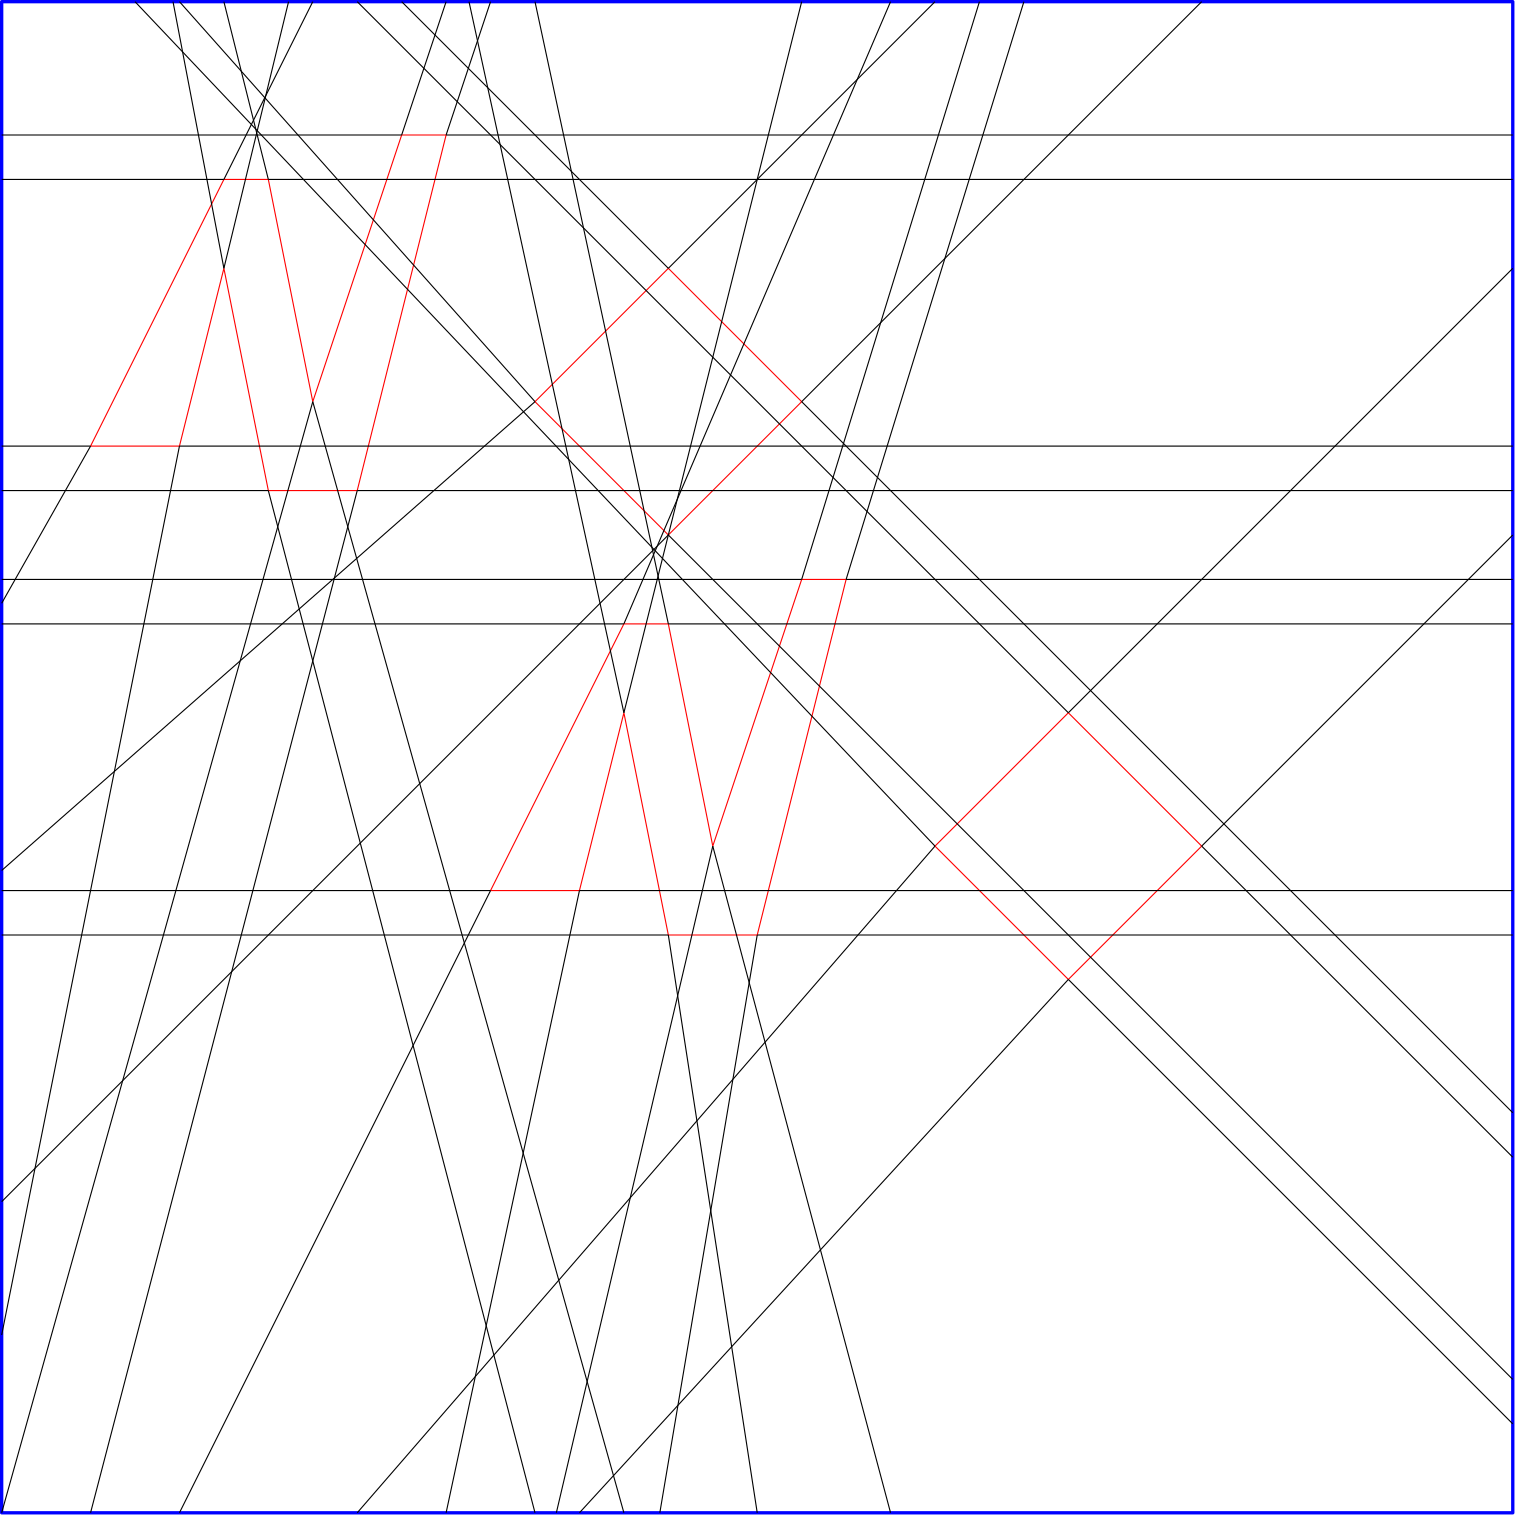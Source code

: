 <?xml version="1.0"?>
<!DOCTYPE ipe SYSTEM "ipe.dtd">
<ipe version="70218" creator="Ipe 7.2.18">
<info created="D:20200619161352" modified="D:20210707113316"/>
<ipestyle name="basic">
<symbol name="arrow/arc(spx)">
<path stroke="sym-stroke" fill="sym-stroke" pen="sym-pen">
0 0 m
-1 0.333 l
-1 -0.333 l
h
</path>
</symbol>
<symbol name="arrow/farc(spx)">
<path stroke="sym-stroke" fill="white" pen="sym-pen">
0 0 m
-1 0.333 l
-1 -0.333 l
h
</path>
</symbol>
<symbol name="arrow/ptarc(spx)">
<path stroke="sym-stroke" fill="sym-stroke" pen="sym-pen">
0 0 m
-1 0.333 l
-0.8 0 l
-1 -0.333 l
h
</path>
</symbol>
<symbol name="arrow/fptarc(spx)">
<path stroke="sym-stroke" fill="white" pen="sym-pen">
0 0 m
-1 0.333 l
-0.8 0 l
-1 -0.333 l
h
</path>
</symbol>
<symbol name="mark/circle(sx)" transformations="translations">
<path fill="sym-stroke">
0.6 0 0 0.6 0 0 e
0.4 0 0 0.4 0 0 e
</path>
</symbol>
<symbol name="mark/disk(sx)" transformations="translations">
<path fill="sym-stroke">
0.6 0 0 0.6 0 0 e
</path>
</symbol>
<symbol name="mark/fdisk(sfx)" transformations="translations">
<group>
<path fill="sym-fill">
0.5 0 0 0.5 0 0 e
</path>
<path fill="sym-stroke" fillrule="eofill">
0.6 0 0 0.6 0 0 e
0.4 0 0 0.4 0 0 e
</path>
</group>
</symbol>
<symbol name="mark/box(sx)" transformations="translations">
<path fill="sym-stroke" fillrule="eofill">
-0.6 -0.6 m
0.6 -0.6 l
0.6 0.6 l
-0.6 0.6 l
h
-0.4 -0.4 m
0.4 -0.4 l
0.4 0.4 l
-0.4 0.4 l
h
</path>
</symbol>
<symbol name="mark/square(sx)" transformations="translations">
<path fill="sym-stroke">
-0.6 -0.6 m
0.6 -0.6 l
0.6 0.6 l
-0.6 0.6 l
h
</path>
</symbol>
<symbol name="mark/fsquare(sfx)" transformations="translations">
<group>
<path fill="sym-fill">
-0.5 -0.5 m
0.5 -0.5 l
0.5 0.5 l
-0.5 0.5 l
h
</path>
<path fill="sym-stroke" fillrule="eofill">
-0.6 -0.6 m
0.6 -0.6 l
0.6 0.6 l
-0.6 0.6 l
h
-0.4 -0.4 m
0.4 -0.4 l
0.4 0.4 l
-0.4 0.4 l
h
</path>
</group>
</symbol>
<symbol name="mark/cross(sx)" transformations="translations">
<group>
<path fill="sym-stroke">
-0.43 -0.57 m
0.57 0.43 l
0.43 0.57 l
-0.57 -0.43 l
h
</path>
<path fill="sym-stroke">
-0.43 0.57 m
0.57 -0.43 l
0.43 -0.57 l
-0.57 0.43 l
h
</path>
</group>
</symbol>
<symbol name="arrow/fnormal(spx)">
<path stroke="sym-stroke" fill="white" pen="sym-pen">
0 0 m
-1 0.333 l
-1 -0.333 l
h
</path>
</symbol>
<symbol name="arrow/pointed(spx)">
<path stroke="sym-stroke" fill="sym-stroke" pen="sym-pen">
0 0 m
-1 0.333 l
-0.8 0 l
-1 -0.333 l
h
</path>
</symbol>
<symbol name="arrow/fpointed(spx)">
<path stroke="sym-stroke" fill="white" pen="sym-pen">
0 0 m
-1 0.333 l
-0.8 0 l
-1 -0.333 l
h
</path>
</symbol>
<symbol name="arrow/linear(spx)">
<path stroke="sym-stroke" pen="sym-pen">
-1 0.333 m
0 0 l
-1 -0.333 l
</path>
</symbol>
<symbol name="arrow/fdouble(spx)">
<path stroke="sym-stroke" fill="white" pen="sym-pen">
0 0 m
-1 0.333 l
-1 -0.333 l
h
-1 0 m
-2 0.333 l
-2 -0.333 l
h
</path>
</symbol>
<symbol name="arrow/double(spx)">
<path stroke="sym-stroke" fill="sym-stroke" pen="sym-pen">
0 0 m
-1 0.333 l
-1 -0.333 l
h
-1 0 m
-2 0.333 l
-2 -0.333 l
h
</path>
</symbol>
<pen name="heavier" value="0.8"/>
<pen name="fat" value="1.2"/>
<pen name="ultrafat" value="2"/>
<symbolsize name="large" value="5"/>
<symbolsize name="small" value="2"/>
<symbolsize name="tiny" value="1.1"/>
<arrowsize name="large" value="10"/>
<arrowsize name="small" value="5"/>
<arrowsize name="tiny" value="3"/>
<color name="red" value="1 0 0"/>
<color name="blue" value="0 0 1"/>
<color name="green" value="0 1 0"/>
<color name="yellow" value="1 1 0"/>
<color name="orange" value="1 0.647 0"/>
<color name="gold" value="1 0.843 0"/>
<color name="purple" value="0.627 0.125 0.941"/>
<color name="gray" value="0.745"/>
<color name="brown" value="0.647 0.165 0.165"/>
<color name="navy" value="0 0 0.502"/>
<color name="pink" value="1 0.753 0.796"/>
<color name="seagreen" value="0.18 0.545 0.341"/>
<color name="turquoise" value="0.251 0.878 0.816"/>
<color name="violet" value="0.933 0.51 0.933"/>
<color name="darkblue" value="0 0 0.545"/>
<color name="darkcyan" value="0 0.545 0.545"/>
<color name="darkgray" value="0.663"/>
<color name="darkgreen" value="0 0.392 0"/>
<color name="darkmagenta" value="0.545 0 0.545"/>
<color name="darkorange" value="1 0.549 0"/>
<color name="darkred" value="0.545 0 0"/>
<color name="lightblue" value="0.678 0.847 0.902"/>
<color name="lightcyan" value="0.878 1 1"/>
<color name="lightgray" value="0.827"/>
<color name="lightgreen" value="0.565 0.933 0.565"/>
<color name="lightyellow" value="1 1 0.878"/>
<dashstyle name="dotted" value="[1 3] 0"/>
<dashstyle name="dashed" value="[4] 0"/>
<dashstyle name="dash dotted" value="[4 2 1 2] 0"/>
<dashstyle name="dash dot dotted" value="[4 2 1 2 1 2] 0"/>
<textsize name="large" value="\large"/>
<textsize name="small" value="\small"/>
<textsize name="tiny" value="\tiny"/>
<textsize name="Large" value="\Large"/>
<textsize name="LARGE" value="\LARGE"/>
<textsize name="huge" value="\huge"/>
<textsize name="Huge" value="\Huge"/>
<textsize name="footnote" value="\footnotesize"/>
<textstyle name="center" begin="\begin{center}" end="\end{center}"/>
<textstyle name="itemize" begin="\begin{itemize}" end="\end{itemize}"/>
<textstyle name="item" begin="\begin{itemize}\item{}" end="\end{itemize}"/>
<gridsize name="4 pts" value="4"/>
<gridsize name="8 pts (~3 mm)" value="8"/>
<gridsize name="16 pts (~6 mm)" value="16"/>
<gridsize name="32 pts (~12 mm)" value="32"/>
<gridsize name="10 pts (~3.5 mm)" value="10"/>
<gridsize name="20 pts (~7 mm)" value="20"/>
<gridsize name="14 pts (~5 mm)" value="14"/>
<gridsize name="28 pts (~10 mm)" value="28"/>
<gridsize name="56 pts (~20 mm)" value="56"/>
<anglesize name="90 deg" value="90"/>
<anglesize name="60 deg" value="60"/>
<anglesize name="45 deg" value="45"/>
<anglesize name="30 deg" value="30"/>
<anglesize name="22.5 deg" value="22.5"/>
<tiling name="falling" angle="-60" step="4" width="1"/>
<tiling name="rising" angle="30" step="4" width="1"/>
</ipestyle>
<page>
<layer name="alpha"/>
<view layers="alpha" active="alpha"/>
<path layer="alpha" matrix="2.125 0 0 2.125 0 0" stroke="blue" pen="fat">
-128 128 m
-128 -128 l
128 -128 l
128 128 l
h
</path>
<path stroke="red">
-240 112 m
-192 208 l
-176 208 l
-160 128 l
-128 224 l
-112 224 l
-144 96 l
-176 96 l
-192 176 l
-208 112 l
h
</path>
<path stroke="red">
-80 128 m
-32 176 l
16 128 l
-32 80 l
h
</path>
<path matrix="1 0 0 1 144 -160" stroke="red">
-240 112 m
-192 208 l
-176 208 l
-160 128 l
-128 224 l
-112 224 l
-144 96 l
-176 96 l
-192 176 l
-208 112 l
h
</path>
<path matrix="1 0 0 1 144 -160" stroke="red">
-80 128 m
-32 176 l
16 128 l
-32 80 l
h
</path>
<path stroke="black">
-192 208 m
-160 272 l
</path>
<path stroke="black">
-176 208 m
-192 272 l
</path>
<path stroke="black">
-192 208 m
-272 208 l
</path>
<path stroke="black">
-176 208 m
272 208 l
</path>
<path stroke="black">
-128 224 m
-112 272 l
</path>
<path stroke="black">
-112 224 m
-96 272 l
</path>
<path stroke="black">
-144 96 m
-240 -272 l
</path>
<path stroke="black">
-176 96 m
-80 -272 l
</path>
<path stroke="black">
-144 96 m
272 96 l
</path>
<path stroke="black">
-176 96 m
-272 96 l
</path>
<path stroke="black">
-208 112 m
-272 -208 l
</path>
<path stroke="black">
-240 112 m
-272 112 l
</path>
<path stroke="black">
-208 112 m
272 112 l
</path>
<path stroke="black">
-160 128 m
-48 -272 l
</path>
<path stroke="black">
-160 128 m
-272 -272 l
</path>
<path stroke="black">
-32 176 m
-128 272 l
</path>
<path stroke="black">
-32 176 m
64 272 l
</path>
<path stroke="black">
16 128 m
160 272 l
</path>
<path stroke="black">
16 128 m
272 -128 l
</path>
<path stroke="black">
-32 80 m
-272 -160 l
</path>
<path stroke="black">
-32 48 m
-80 272 l
</path>
<path stroke="black">
-48 48 m
48 272 l
</path>
<path stroke="black">
-48 48 m
-272 48 l
</path>
<path stroke="black">
-32 48 m
272 48 l
</path>
<path stroke="black">
16 64 m
80 272 l
</path>
<path stroke="black">
32 64 m
96 272 l
</path>
<path stroke="black">
-32 -64 m
0 -272 l
</path>
<path stroke="black">
0 -64 m
272 -64 l
</path>
<path stroke="black">
-32 -64 m
-272 -64 l
</path>
<path stroke="black">
-96 -48 m
-272 -48 l
</path>
<path stroke="black">
-64 -48 m
272 -48 l
</path>
<path stroke="black">
-64 -48 m
-112 -272 l
</path>
<path stroke="black">
-96 -48 m
-208 -272 l
</path>
<path stroke="black">
-16 -32 m
48 -272 l
</path>
<path stroke="black">
-48 16 m
16 272 l
</path>
<path stroke="black">
112 16 m
-144 272 l
</path>
<path stroke="black">
160 -32 m
272 -144 l
</path>
<path stroke="black">
112 16 m
272 176 l
</path>
<path stroke="black">
160 -32 m
272 80 l
</path>
<path stroke="black">
64 -32 m
-144 -272 l
</path>
<path stroke="black">
112 -80 m
-64 -272 l
</path>
<path stroke="black">
32 64 m
272 64 l
</path>
<path stroke="black">
16 64 m
-272 64 l
</path>
<path stroke="black">
-128 224 m
-272 224 l
</path>
<path stroke="black">
-112 224 m
272 224 l
</path>
<path stroke="black">
112 -80 m
272 -240 l
</path>
<path stroke="black">
64 -32 m
-224 272 l
</path>
<path stroke="black">
-80 128 m
-208 272 l
</path>
<path stroke="black">
-32 80 m
272 -224 l
</path>
<path stroke="black">
-48 16 m
-103.763 272 l
</path>
<path stroke="black">
-192 176 m
-210.318 272 l
</path>
<path stroke="black">
-240 112 m
-272 55.4179 l
</path>
<path stroke="black">
-80 128 m
-272 -40.7717 l
</path>
<path stroke="black">
0 -64 m
-35.0636 -272 l
</path>
<path stroke="black">
-192 176 m
-168.719 272 l
</path>
<path stroke="black">
-16 -32 m
-72.3142 -272 l
</path>
</page>
</ipe>
